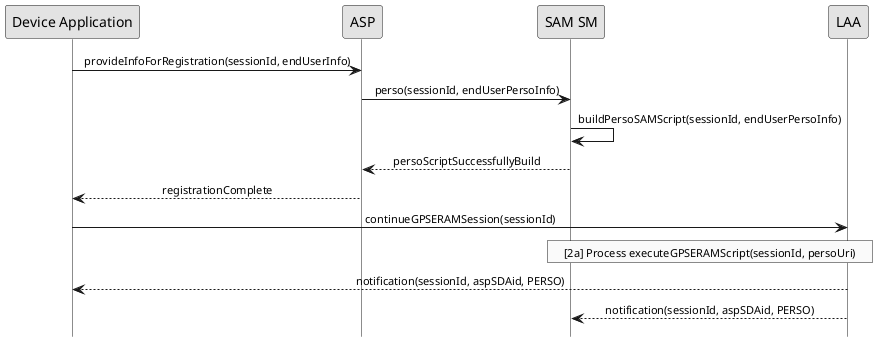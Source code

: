 @startuml
 
hide footbox
skinparam sequenceMessageAlign center
skinparam sequenceArrowFontSize 11
skinparam noteFontSize 11
skinparam monochrome true
skinparam lifelinestrategy solid
 
"Device Application" -> ASP : provideInfoForRegistration(sessionId, endUserInfo)
ASP -> "SAM SM" : perso(sessionId, endUserPersoInfo)
"SAM SM" -> "SAM SM" : buildPersoSAMScript(sessionId, endUserPersoInfo)
"SAM SM" --> "ASP" : persoScriptSuccessfullyBuild
"ASP" --> "Device Application" : registrationComplete
"Device Application" -> LAA : continueGPSERAMSession(sessionId)
rnote over "LAA", "SAM SM"
    [2a] Process executeGPSERAMScript(sessionId, persoUri)
end rnote
 
 
LAA --> "Device Application" : notification(sessionId, aspSDAid, PERSO)
LAA --> "SAM SM" : notification(sessionId, aspSDAid, PERSO)
@enduml